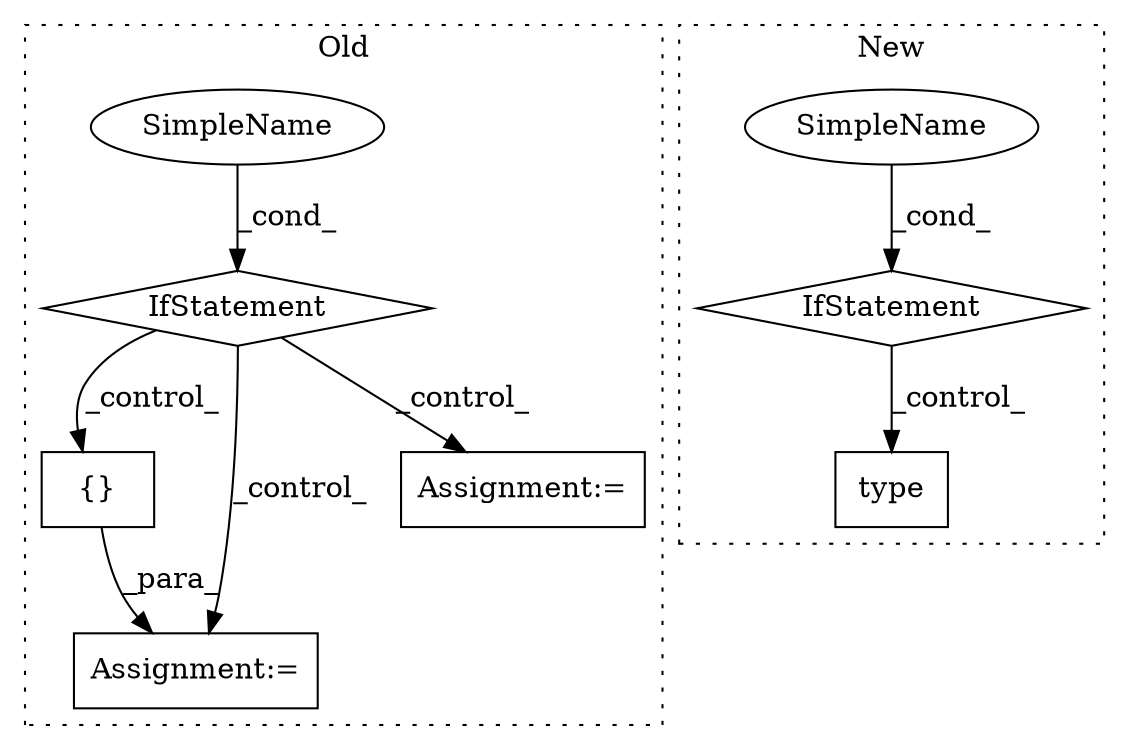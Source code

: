 digraph G {
subgraph cluster0 {
1 [label="{}" a="4" s="20069,20084" l="1,1" shape="box"];
3 [label="Assignment:=" a="7" s="20059" l="1" shape="box"];
4 [label="IfStatement" a="25" s="19996,20043" l="4,2" shape="diamond"];
5 [label="SimpleName" a="42" s="" l="" shape="ellipse"];
8 [label="Assignment:=" a="7" s="20158" l="1" shape="box"];
label = "Old";
style="dotted";
}
subgraph cluster1 {
2 [label="type" a="32" s="18724,18763" l="5,1" shape="box"];
6 [label="IfStatement" a="25" s="18422,18477" l="4,2" shape="diamond"];
7 [label="SimpleName" a="42" s="" l="" shape="ellipse"];
label = "New";
style="dotted";
}
1 -> 3 [label="_para_"];
4 -> 1 [label="_control_"];
4 -> 3 [label="_control_"];
4 -> 8 [label="_control_"];
5 -> 4 [label="_cond_"];
6 -> 2 [label="_control_"];
7 -> 6 [label="_cond_"];
}